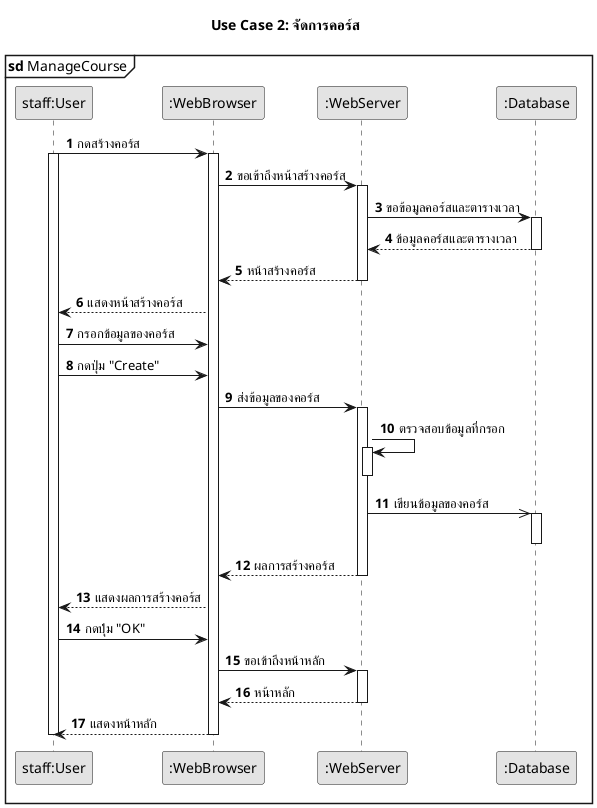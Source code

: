 @startuml
skinparam monochrome true
skinparam defaultFontName Sarabun
autonumber

title Use Case 2: จัดการคอร์ส
mainframe **sd** ManageCourse

participant "staff:User" as Staff
participant ":WebBrowser" as Browser
participant ":WebServer" as Server
participant ":Database" as Database

Staff -> Browser: กดสร้างคอร์ส
activate Staff
activate Browser
Browser -> Server: ขอเข้าถึงหน้าสร้างคอร์ส
activate Server
Server -> Database: ขอข้อมูลคอร์สและตารางเวลา
activate Database
Database --> Server: ข้อมูลคอร์สและตารางเวลา
deactivate Database
Server --> Browser: หน้าสร้างคอร์ส
deactivate Server
Browser --> Staff: แสดงหน้าสร้างคอร์ส
Staff -> Browser: กรอกข้อมูลของคอร์ส
Staff -> Browser: กดปุ่ม "Create"
Browser -> Server: ส่งข้อมูลของคอร์ส
activate Server
Server -> Server: ตรวจสอบข้อมูลที่กรอก
activate Server
deactivate Server
Server ->> Database: เขียนข้อมูลของคอร์ส
activate Database
deactivate Database
Server --> Browser: ผลการสร้างคอร์ส
deactivate Server
Browser --> Staff: แสดงผลการสร้างคอร์ส
Staff -> Browser: กดปุ่ม "OK"
Browser -> Server: ขอเข้าถึงหน้าหลัก
activate Server
Server --> Browser: หน้าหลัก
deactivate Server
Browser --> Staff: แสดงหน้าหลัก
deactivate Browser
deactivate Staff
@enduml
